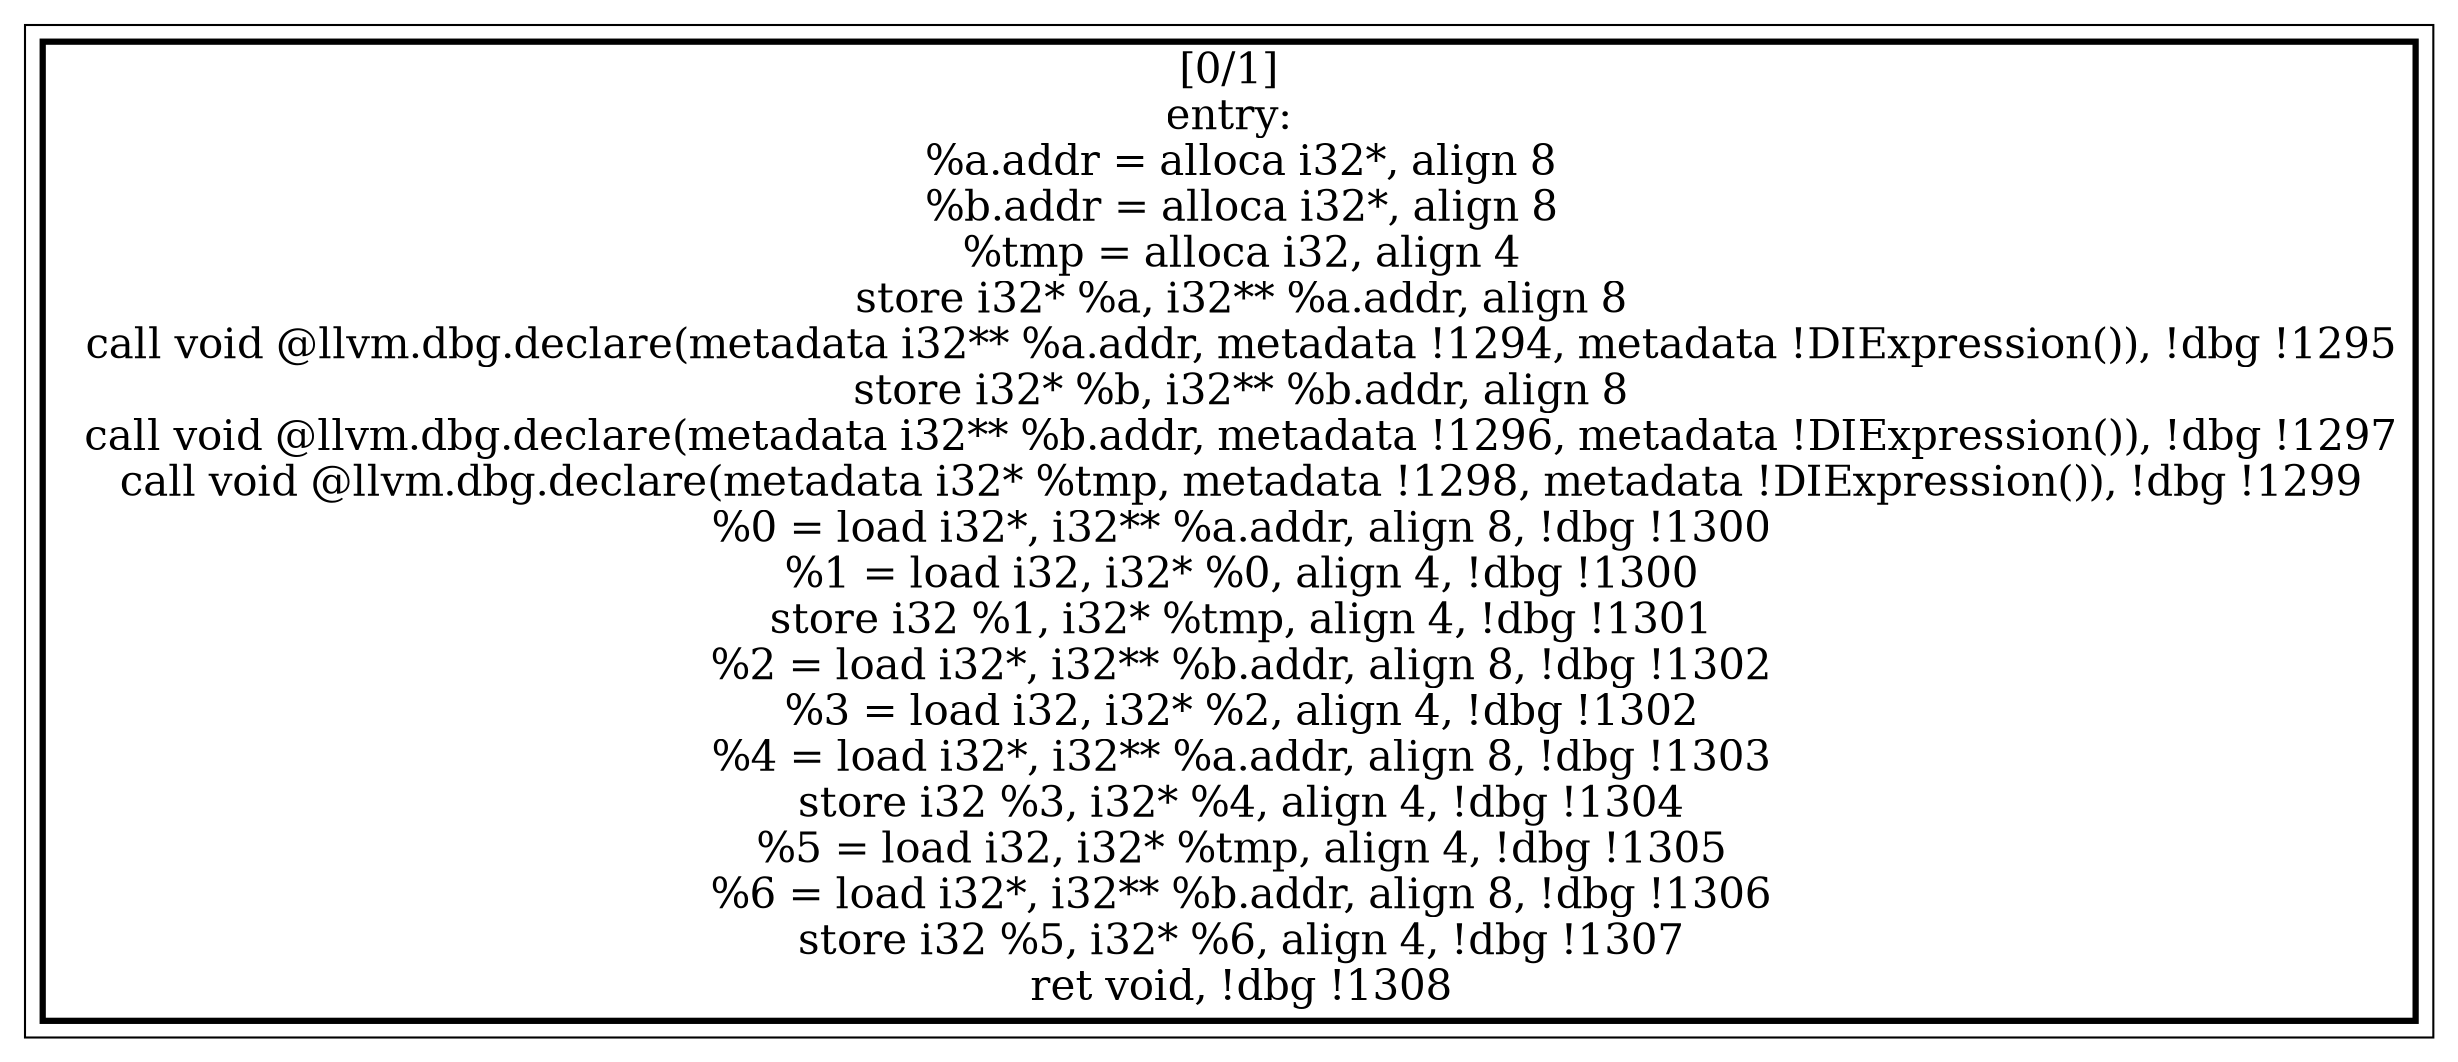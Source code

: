 
digraph G {





subgraph cluster0 {


node8 [penwidth=3.0,fontsize=20,shape=rectangle,label="[0/1]
entry:
  %a.addr = alloca i32*, align 8
  %b.addr = alloca i32*, align 8
  %tmp = alloca i32, align 4
  store i32* %a, i32** %a.addr, align 8
  call void @llvm.dbg.declare(metadata i32** %a.addr, metadata !1294, metadata !DIExpression()), !dbg !1295
  store i32* %b, i32** %b.addr, align 8
  call void @llvm.dbg.declare(metadata i32** %b.addr, metadata !1296, metadata !DIExpression()), !dbg !1297
  call void @llvm.dbg.declare(metadata i32* %tmp, metadata !1298, metadata !DIExpression()), !dbg !1299
  %0 = load i32*, i32** %a.addr, align 8, !dbg !1300
  %1 = load i32, i32* %0, align 4, !dbg !1300
  store i32 %1, i32* %tmp, align 4, !dbg !1301
  %2 = load i32*, i32** %b.addr, align 8, !dbg !1302
  %3 = load i32, i32* %2, align 4, !dbg !1302
  %4 = load i32*, i32** %a.addr, align 8, !dbg !1303
  store i32 %3, i32* %4, align 4, !dbg !1304
  %5 = load i32, i32* %tmp, align 4, !dbg !1305
  %6 = load i32*, i32** %b.addr, align 8, !dbg !1306
  store i32 %5, i32* %6, align 4, !dbg !1307
  ret void, !dbg !1308
" ]



}

}

